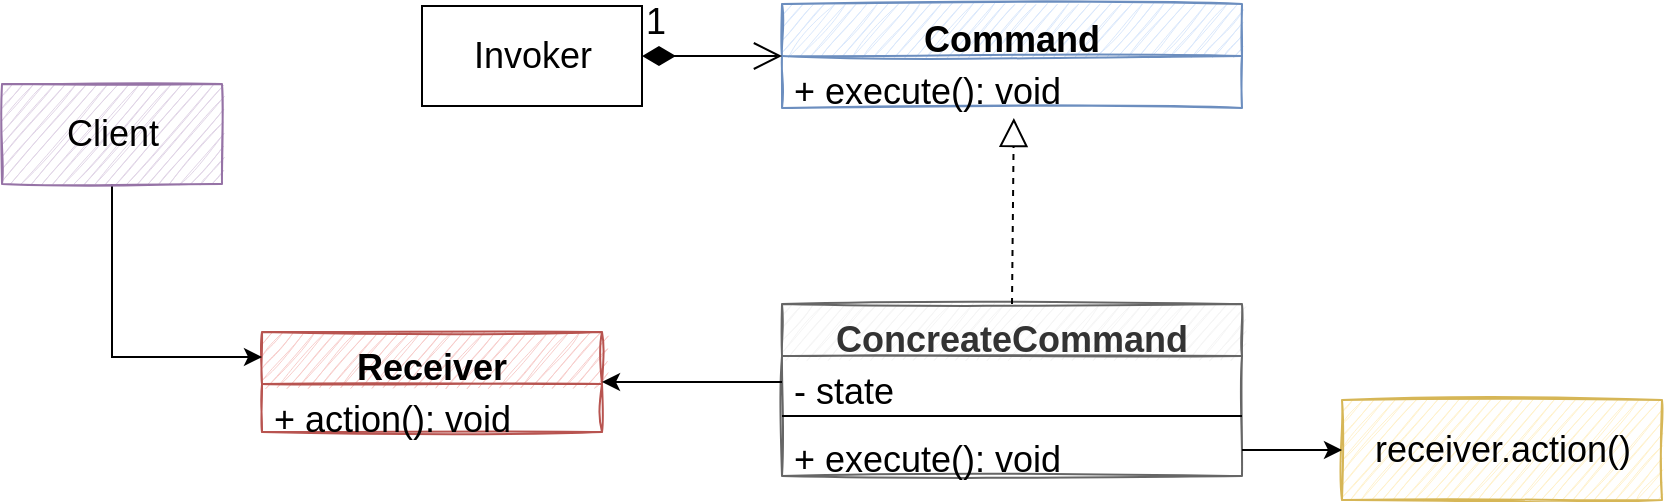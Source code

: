 <mxfile version="20.2.3" type="device"><diagram id="sfOAYqYB4IcdxAUdRXe5" name="第 1 页"><mxGraphModel dx="1102" dy="698" grid="1" gridSize="10" guides="1" tooltips="1" connect="1" arrows="1" fold="1" page="1" pageScale="1" pageWidth="827" pageHeight="1169" math="0" shadow="0"><root><mxCell id="0"/><mxCell id="1" parent="0"/><mxCell id="24X6cvauiFWa38qErGgw-2" value="Command" style="swimlane;fontStyle=1;align=center;verticalAlign=top;childLayout=stackLayout;horizontal=1;startSize=26;horizontalStack=0;resizeParent=1;resizeParentMax=0;resizeLast=0;collapsible=1;marginBottom=0;fontSize=18;fillColor=#dae8fc;strokeColor=#6c8ebf;sketch=1;swimlaneLine=1;" vertex="1" parent="1"><mxGeometry x="410" y="190" width="230" height="52" as="geometry"/></mxCell><mxCell id="24X6cvauiFWa38qErGgw-5" value="+ execute(): void" style="text;strokeColor=none;fillColor=none;align=left;verticalAlign=top;spacingLeft=4;spacingRight=4;overflow=hidden;rotatable=0;points=[[0,0.5],[1,0.5]];portConstraint=eastwest;fontSize=18;" vertex="1" parent="24X6cvauiFWa38qErGgw-2"><mxGeometry y="26" width="230" height="26" as="geometry"/></mxCell><mxCell id="24X6cvauiFWa38qErGgw-12" value="Receiver" style="swimlane;fontStyle=1;align=center;verticalAlign=top;childLayout=stackLayout;horizontal=1;startSize=26;horizontalStack=0;resizeParent=1;resizeParentMax=0;resizeLast=0;collapsible=1;marginBottom=0;fontSize=18;fillColor=#f8cecc;strokeColor=#b85450;sketch=1;" vertex="1" parent="1"><mxGeometry x="150" y="354" width="170" height="50" as="geometry"/></mxCell><mxCell id="24X6cvauiFWa38qErGgw-13" value="+ action(): void" style="text;strokeColor=none;fillColor=none;align=left;verticalAlign=top;spacingLeft=4;spacingRight=4;overflow=hidden;rotatable=0;points=[[0,0.5],[1,0.5]];portConstraint=eastwest;fontSize=18;" vertex="1" parent="24X6cvauiFWa38qErGgw-12"><mxGeometry y="26" width="170" height="24" as="geometry"/></mxCell><mxCell id="24X6cvauiFWa38qErGgw-15" value="ConcreateCommand" style="swimlane;fontStyle=1;align=center;verticalAlign=top;childLayout=stackLayout;horizontal=1;startSize=26;horizontalStack=0;resizeParent=1;resizeParentMax=0;resizeLast=0;collapsible=1;marginBottom=0;fontSize=18;fillColor=#f5f5f5;fontColor=#333333;strokeColor=#666666;sketch=1;" vertex="1" parent="1"><mxGeometry x="410" y="340" width="230" height="86" as="geometry"/></mxCell><mxCell id="24X6cvauiFWa38qErGgw-18" value="- state" style="text;strokeColor=none;fillColor=none;align=left;verticalAlign=top;spacingLeft=4;spacingRight=4;overflow=hidden;rotatable=0;points=[[0,0.5],[1,0.5]];portConstraint=eastwest;fontSize=18;" vertex="1" parent="24X6cvauiFWa38qErGgw-15"><mxGeometry y="26" width="230" height="26" as="geometry"/></mxCell><mxCell id="24X6cvauiFWa38qErGgw-19" value="" style="line;strokeWidth=1;fillColor=none;align=left;verticalAlign=middle;spacingTop=-1;spacingLeft=3;spacingRight=3;rotatable=0;labelPosition=right;points=[];portConstraint=eastwest;fontSize=18;" vertex="1" parent="24X6cvauiFWa38qErGgw-15"><mxGeometry y="52" width="230" height="8" as="geometry"/></mxCell><mxCell id="24X6cvauiFWa38qErGgw-16" value="+ execute(): void" style="text;strokeColor=none;fillColor=none;align=left;verticalAlign=top;spacingLeft=4;spacingRight=4;overflow=hidden;rotatable=0;points=[[0,0.5],[1,0.5]];portConstraint=eastwest;fontSize=18;" vertex="1" parent="24X6cvauiFWa38qErGgw-15"><mxGeometry y="60" width="230" height="26" as="geometry"/></mxCell><mxCell id="24X6cvauiFWa38qErGgw-21" value="receiver.action()" style="html=1;fontSize=18;fillColor=#fff2cc;strokeColor=#d6b656;sketch=1;" vertex="1" parent="1"><mxGeometry x="690" y="388" width="160" height="50" as="geometry"/></mxCell><mxCell id="24X6cvauiFWa38qErGgw-22" style="edgeStyle=orthogonalEdgeStyle;rounded=0;orthogonalLoop=1;jettySize=auto;html=1;exitX=1;exitY=0.5;exitDx=0;exitDy=0;entryX=0;entryY=0.5;entryDx=0;entryDy=0;fontSize=18;" edge="1" parent="1" source="24X6cvauiFWa38qErGgw-16" target="24X6cvauiFWa38qErGgw-21"><mxGeometry relative="1" as="geometry"/></mxCell><mxCell id="24X6cvauiFWa38qErGgw-23" value="Invoker" style="html=1;fontSize=18;" vertex="1" parent="1"><mxGeometry x="230" y="191" width="110" height="50" as="geometry"/></mxCell><mxCell id="24X6cvauiFWa38qErGgw-24" value="" style="endArrow=block;dashed=1;endFill=0;endSize=12;html=1;rounded=0;fontSize=18;entryX=0.504;entryY=1.192;entryDx=0;entryDy=0;entryPerimeter=0;exitX=0.5;exitY=0;exitDx=0;exitDy=0;" edge="1" parent="1" source="24X6cvauiFWa38qErGgw-15" target="24X6cvauiFWa38qErGgw-5"><mxGeometry width="160" relative="1" as="geometry"><mxPoint x="680" y="270" as="sourcePoint"/><mxPoint x="840" y="270" as="targetPoint"/></mxGeometry></mxCell><mxCell id="24X6cvauiFWa38qErGgw-26" value="1" style="endArrow=open;html=1;endSize=12;startArrow=diamondThin;startSize=14;startFill=1;edgeStyle=orthogonalEdgeStyle;align=left;verticalAlign=bottom;rounded=0;fontSize=18;exitX=1;exitY=0.5;exitDx=0;exitDy=0;entryX=0;entryY=0.5;entryDx=0;entryDy=0;" edge="1" parent="1" source="24X6cvauiFWa38qErGgw-23" target="24X6cvauiFWa38qErGgw-2"><mxGeometry x="-1" y="3" relative="1" as="geometry"><mxPoint x="260" y="210" as="sourcePoint"/><mxPoint x="410" y="220" as="targetPoint"/></mxGeometry></mxCell><mxCell id="24X6cvauiFWa38qErGgw-32" style="edgeStyle=orthogonalEdgeStyle;rounded=0;orthogonalLoop=1;jettySize=auto;html=1;exitX=0;exitY=0.5;exitDx=0;exitDy=0;entryX=1;entryY=0.5;entryDx=0;entryDy=0;fontSize=18;" edge="1" parent="1" source="24X6cvauiFWa38qErGgw-18" target="24X6cvauiFWa38qErGgw-12"><mxGeometry relative="1" as="geometry"/></mxCell><mxCell id="24X6cvauiFWa38qErGgw-34" style="edgeStyle=orthogonalEdgeStyle;rounded=0;orthogonalLoop=1;jettySize=auto;html=1;exitX=0.5;exitY=1;exitDx=0;exitDy=0;entryX=0;entryY=0.25;entryDx=0;entryDy=0;fontSize=18;" edge="1" parent="1" source="24X6cvauiFWa38qErGgw-33" target="24X6cvauiFWa38qErGgw-12"><mxGeometry relative="1" as="geometry"/></mxCell><mxCell id="24X6cvauiFWa38qErGgw-33" value="Client" style="html=1;fontSize=18;fillColor=#e1d5e7;strokeColor=#9673a6;sketch=1;" vertex="1" parent="1"><mxGeometry x="20" y="230" width="110" height="50" as="geometry"/></mxCell></root></mxGraphModel></diagram></mxfile>